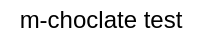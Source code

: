 <mxfile version="16.4.5" type="github">
  <diagram id="23g47a9EaEvK0tUbJpkt" name="Page-1">
    <mxGraphModel dx="1278" dy="497" grid="1" gridSize="10" guides="1" tooltips="1" connect="1" arrows="1" fold="1" page="1" pageScale="1" pageWidth="850" pageHeight="1100" math="0" shadow="0">
      <root>
        <mxCell id="0" />
        <mxCell id="1" parent="0" />
        <mxCell id="FKocVy8e3mpwnJnG5iKA-1" value="m-choclate test" style="text;html=1;align=center;verticalAlign=middle;resizable=0;points=[];autosize=1;strokeColor=none;fillColor=none;" vertex="1" parent="1">
          <mxGeometry x="20" y="100" width="100" height="20" as="geometry" />
        </mxCell>
      </root>
    </mxGraphModel>
  </diagram>
</mxfile>
